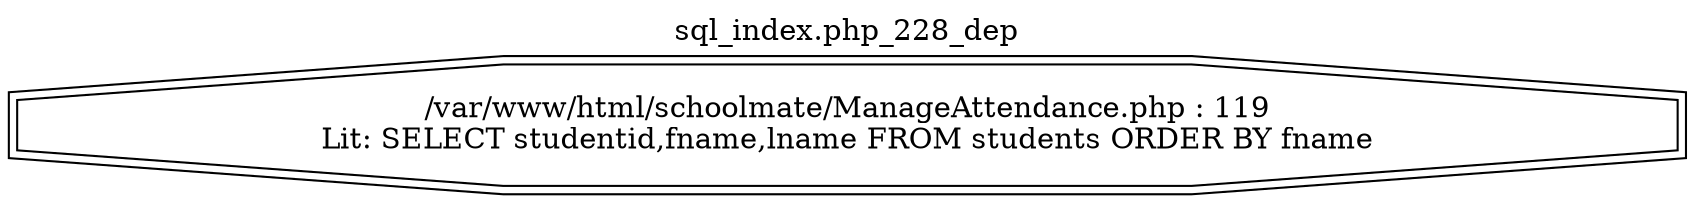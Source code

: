 digraph cfg {
  label="sql_index.php_228_dep";
  labelloc=t;
  n1 [shape=doubleoctagon, label="/var/www/html/schoolmate/ManageAttendance.php : 119\nLit: SELECT studentid,fname,lname FROM students ORDER BY fname\n"];
}
